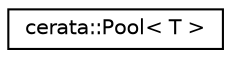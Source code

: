 digraph "Graphical Class Hierarchy"
{
 // LATEX_PDF_SIZE
  edge [fontname="Helvetica",fontsize="10",labelfontname="Helvetica",labelfontsize="10"];
  node [fontname="Helvetica",fontsize="10",shape=record];
  rankdir="LR";
  Node0 [label="cerata::Pool\< T \>",height=0.2,width=0.4,color="black", fillcolor="white", style="filled",URL="$classcerata_1_1_pool.html",tooltip="A pool to share ownership of objects."];
}
